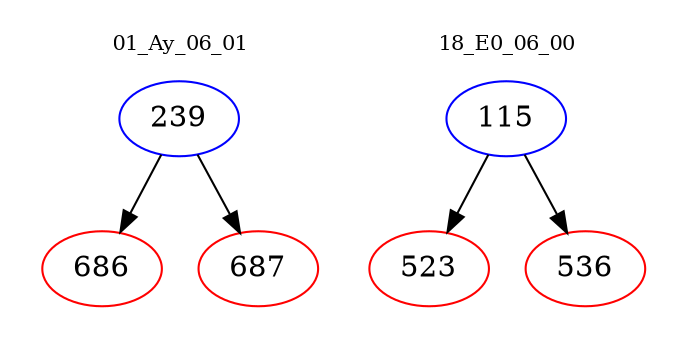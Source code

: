 digraph{
subgraph cluster_0 {
color = white
label = "01_Ay_06_01";
fontsize=10;
T0_239 [label="239", color="blue"]
T0_239 -> T0_686 [color="black"]
T0_686 [label="686", color="red"]
T0_239 -> T0_687 [color="black"]
T0_687 [label="687", color="red"]
}
subgraph cluster_1 {
color = white
label = "18_E0_06_00";
fontsize=10;
T1_115 [label="115", color="blue"]
T1_115 -> T1_523 [color="black"]
T1_523 [label="523", color="red"]
T1_115 -> T1_536 [color="black"]
T1_536 [label="536", color="red"]
}
}
